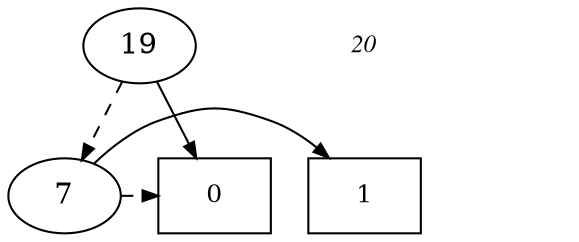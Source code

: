 digraph BDD {
center = true;
{ rank = same; { node [style=invis]; "T" };
 { node [shape=box,fontsize=12]; "0"; }
  { node [shape=box,fontsize=12]; "1"; }
}
{ rank=same; { node [shape=plaintext,fontname="Times Italic",fontsize=12] "20" };"19";}
{ rank=same; { node [shape=plaintext,fontname="Times Italic",fontsize=12] "1" };"7";}
edge [style = invis]; {"20" -> "1" -> "T"; }
"7" -> "1" [style=solid,arrowsize=".75"];
"7" -> "0" [style=dashed,arrowsize=".75"];
"19" -> "0" [style=solid,arrowsize=".75"];
"19" -> "7" [style=dashed,arrowsize=".75"];
}
